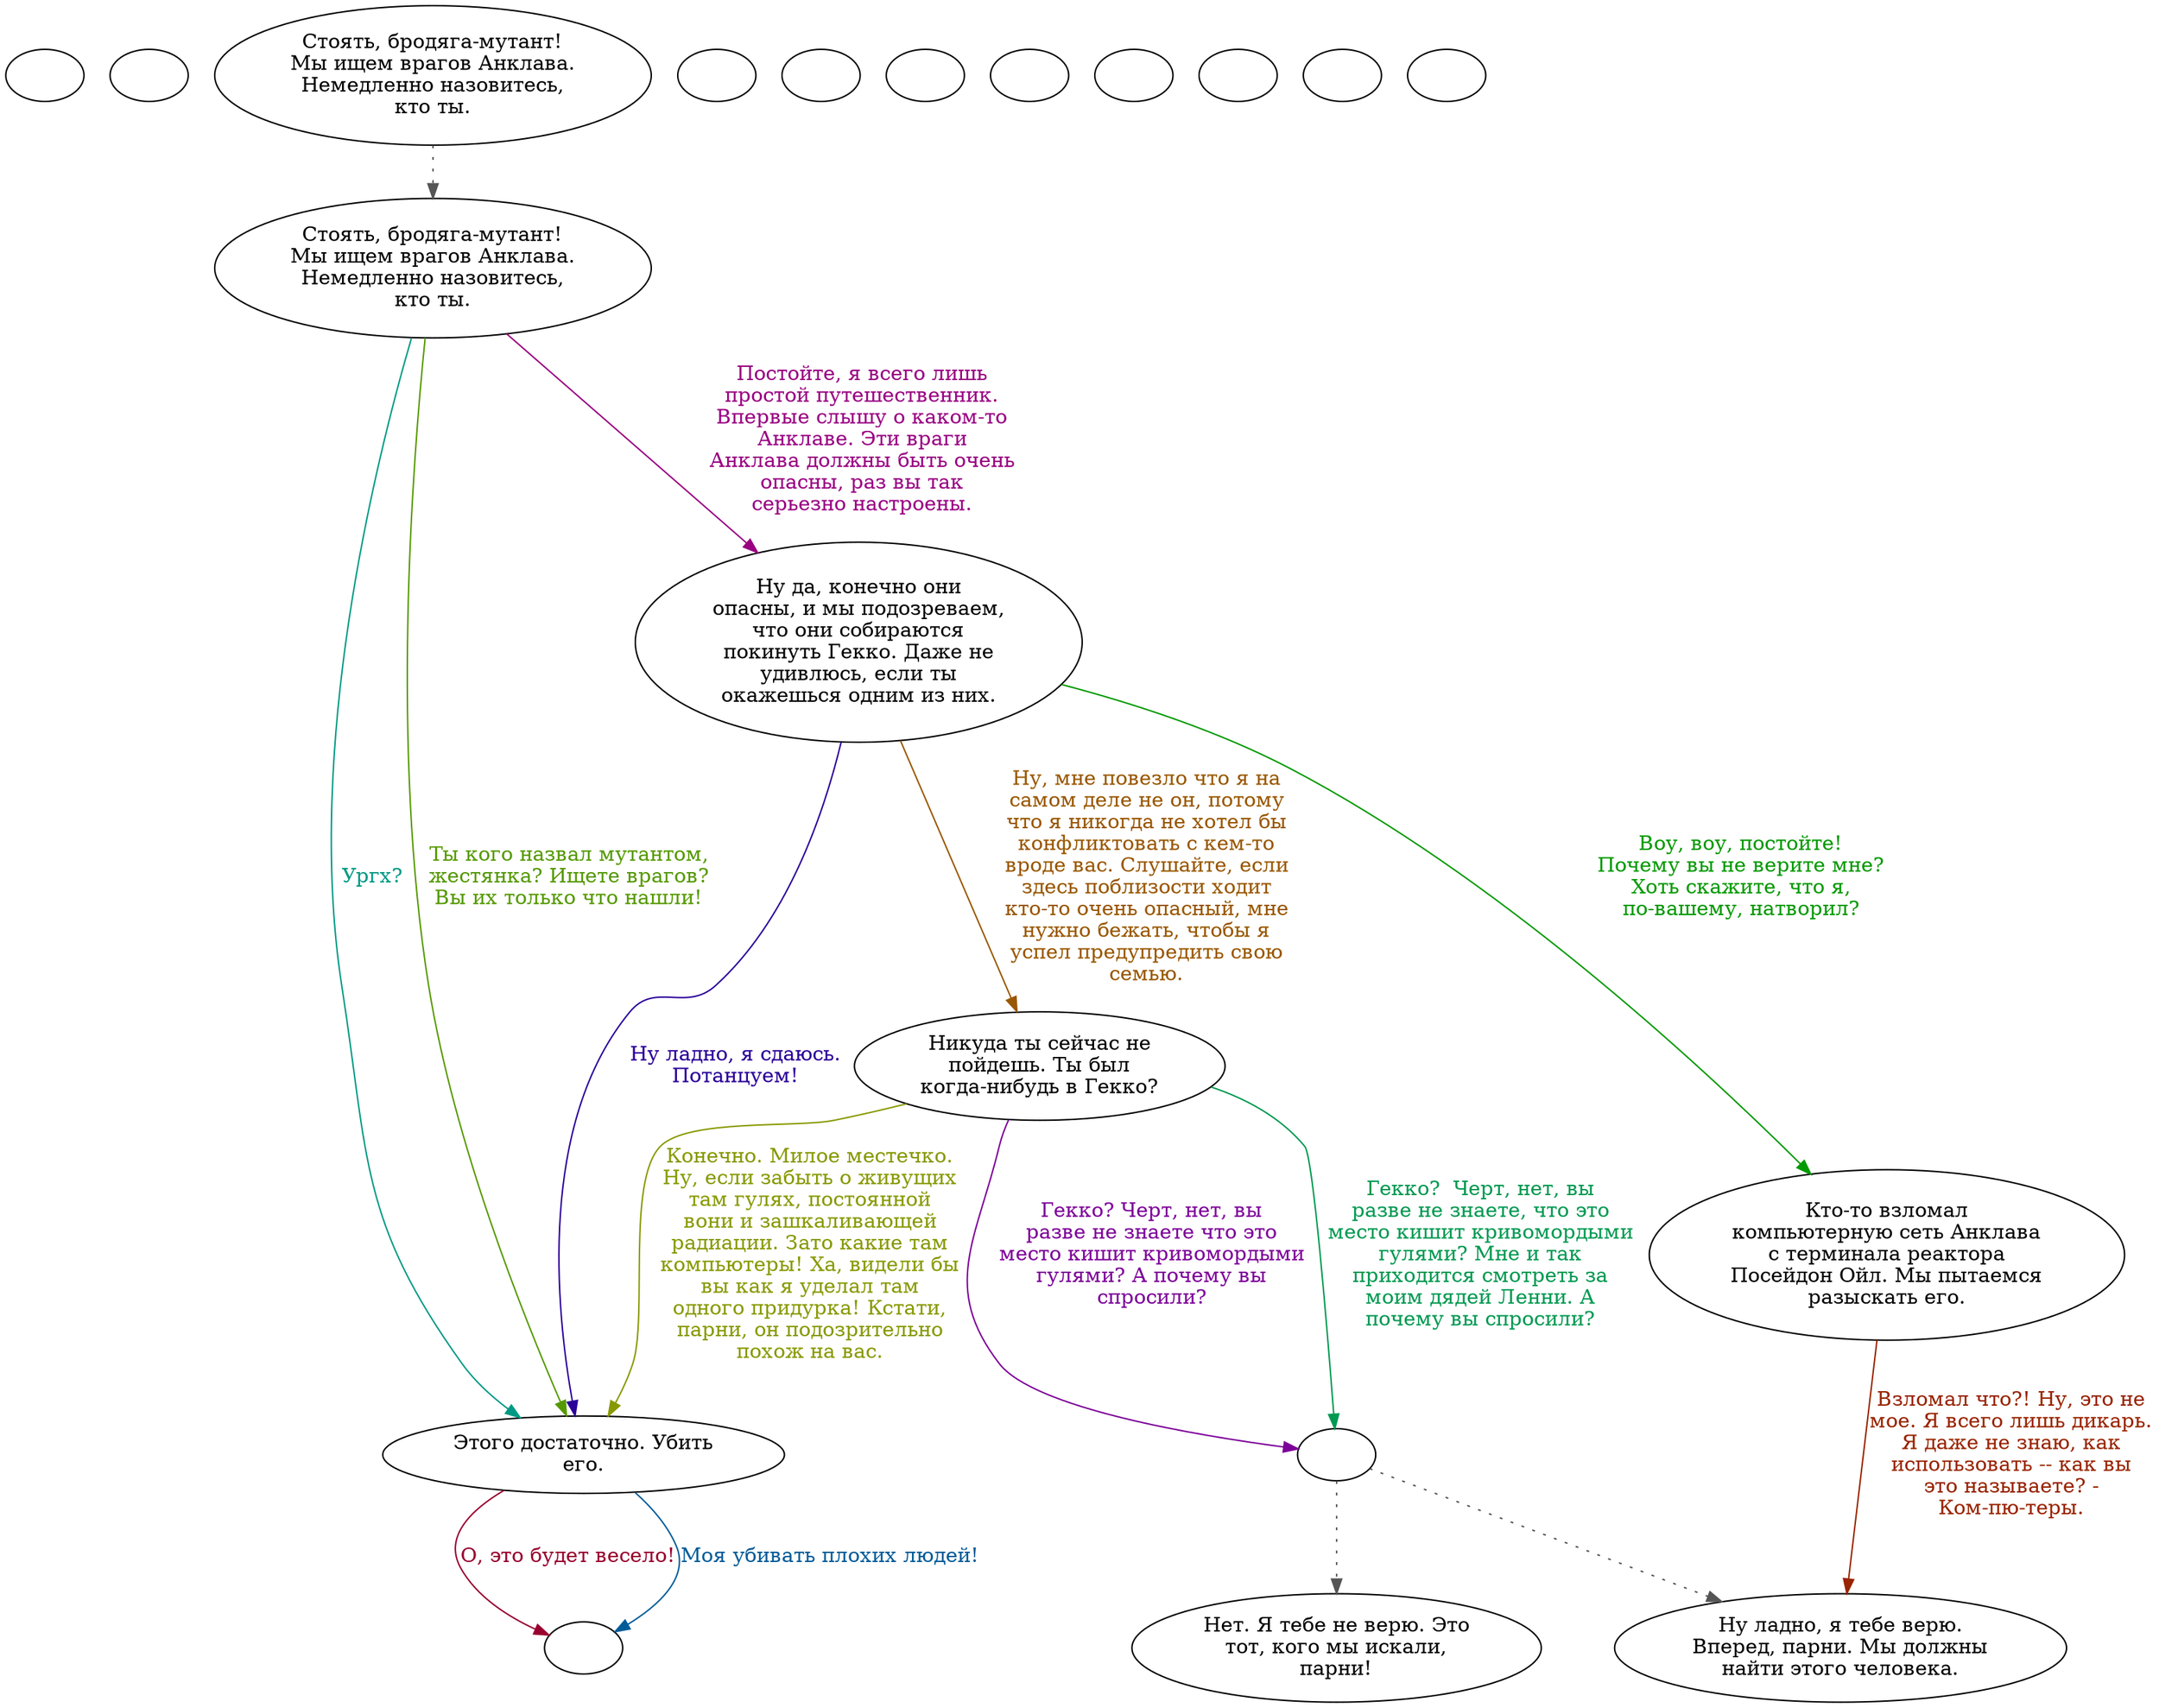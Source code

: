 digraph gcenc2 {
  "start" [style=filled       fillcolor="#FFFFFF"       color="#000000"]
  "start" [label=""]
  "timed_event_p_proc" [style=filled       fillcolor="#FFFFFF"       color="#000000"]
  "timed_event_p_proc" [label=""]
  "talk_p_proc" [style=filled       fillcolor="#FFFFFF"       color="#000000"]
  "talk_p_proc" -> "Node001" [style=dotted color="#555555"]
  "talk_p_proc" [label="Стоять, бродяга-мутант!\nМы ищем врагов Анклава.\nНемедленно назовитесь,\nкто ты."]
  "critter_p_proc" [style=filled       fillcolor="#FFFFFF"       color="#000000"]
  "critter_p_proc" [label=""]
  "pickup_p_proc" [style=filled       fillcolor="#FFFFFF"       color="#000000"]
  "pickup_p_proc" [label=""]
  "destroy_p_proc" [style=filled       fillcolor="#FFFFFF"       color="#000000"]
  "destroy_p_proc" [label=""]
  "damage_p_proc" [style=filled       fillcolor="#FFFFFF"       color="#000000"]
  "damage_p_proc" [label=""]
  "map_enter_p_proc" [style=filled       fillcolor="#FFFFFF"       color="#000000"]
  "map_enter_p_proc" [label=""]
  "description_p_proc" [style=filled       fillcolor="#FFFFFF"       color="#000000"]
  "description_p_proc" [label=""]
  "look_at_p_proc" [style=filled       fillcolor="#FFFFFF"       color="#000000"]
  "look_at_p_proc" [label=""]
  "Node001" [style=filled       fillcolor="#FFFFFF"       color="#000000"]
  "Node001" [label="Стоять, бродяга-мутант!\nМы ищем врагов Анклава.\nНемедленно назовитесь,\nкто ты."]
  "Node001" -> "Node003" [label="Ты кого назвал мутантом,\nжестянка? Ищете врагов?\nВы их только что нашли!" color="#559900" fontcolor="#559900"]
  "Node001" -> "Node002" [label="Постойте, я всего лишь\nпростой путешественник.\nВпервые слышу о каком-то\nАнклаве. Эти враги\nАнклава должны быть очень\nопасны, раз вы так\nсерьезно настроены." color="#990082" fontcolor="#990082"]
  "Node001" -> "Node003" [label="Ургх?" color="#009984" fontcolor="#009984"]
  "Node002" [style=filled       fillcolor="#FFFFFF"       color="#000000"]
  "Node002" [label="Ну да, конечно они\nопасны, и мы подозреваем,\nчто они собираются\nпокинуть Гекко. Даже не\nудивлюсь, если ты\nокажешься одним из них."]
  "Node002" -> "Node004" [label="Ну, мне повезло что я на\nсамом деле не он, потому\nчто я никогда не хотел бы\nконфликтовать с кем-то\nвроде вас. Слушайте, если\nздесь поблизости ходит\nкто-то очень опасный, мне\nнужно бежать, чтобы я\nуспел предупредить свою\nсемью." color="#995700" fontcolor="#995700"]
  "Node002" -> "Node003" [label="Ну ладно, я сдаюсь.\nПотанцуем!" color="#2A0099" fontcolor="#2A0099"]
  "Node002" -> "Node008" [label="Воу, воу, постойте!\nПочему вы не верите мне?\nХоть скажите, что я,\nпо-вашему, натворил?" color="#029900" fontcolor="#029900"]
  "Node003" [style=filled       fillcolor="#FFFFFF"       color="#000000"]
  "Node003" [label="Этого достаточно. Убить\nего."]
  "Node003" -> "Node998" [label="О, это будет весело!" color="#99002F" fontcolor="#99002F"]
  "Node003" -> "Node998" [label="Моя убивать плохих людей!" color="#005C99" fontcolor="#005C99"]
  "Node004" [style=filled       fillcolor="#FFFFFF"       color="#000000"]
  "Node004" [label="Никуда ты сейчас не\nпойдешь. Ты был\nкогда-нибудь в Гекко?"]
  "Node004" -> "Node003" [label="Конечно. Милое местечко.\nНу, если забыть о живущих\nтам гулях, постоянной\nвони и зашкаливающей\nрадиации. Зато какие там\nкомпьютеры! Ха, видели бы\nвы как я уделал там\nодного придурка! Кстати,\nпарни, он подозрительно\nпохож на вас." color="#889900" fontcolor="#889900"]
  "Node004" -> "Node005" [label="Гекко? Черт, нет, вы\nразве не знаете что это\nместо кишит кривомордыми\nгулями? А почему вы\nспросили?" color="#7D0099" fontcolor="#7D0099"]
  "Node004" -> "Node005" [label="Гекко?  Черт, нет, вы\nразве не знаете, что это\nместо кишит кривомордыми\nгулями? Мне и так\nприходится смотреть за\nмоим дядей Ленни. А\nпочему вы спросили?" color="#009951" fontcolor="#009951"]
  "Node005" [style=filled       fillcolor="#FFFFFF"       color="#000000"]
  "Node005" -> "Node006" [style=dotted color="#555555"]
  "Node005" -> "Node007" [style=dotted color="#555555"]
  "Node005" [label=""]
  "Node006" [style=filled       fillcolor="#FFFFFF"       color="#000000"]
  "Node006" [label="Ну ладно, я тебе верю.\nВперед, парни. Мы должны\nнайти этого человека."]
  "Node006a" [style=filled       fillcolor="#FFFFFF"       color="#000000"]
  "Node006a" [label=""]
  "Node007" [style=filled       fillcolor="#FFFFFF"       color="#000000"]
  "Node007" [label="Нет. Я тебе не верю. Это\nтот, кого мы искали,\nпарни!"]
  "Node008" [style=filled       fillcolor="#FFFFFF"       color="#000000"]
  "Node008" [label="Кто-то взломал\nкомпьютерную сеть Анклава\nс терминала реактора\nПосейдон Ойл. Мы пытаемся\nразыскать его."]
  "Node008" -> "Node006" [label="Взломал что?! Ну, это не\nмое. Я всего лишь дикарь.\nЯ даже не знаю, как\nиспользовать -- как вы\nэто называете? -\nКом-пю-теры." color="#992400" fontcolor="#992400"]
  "Node998" [style=filled       fillcolor="#FFFFFF"       color="#000000"]
  "Node998" [label=""]
}
